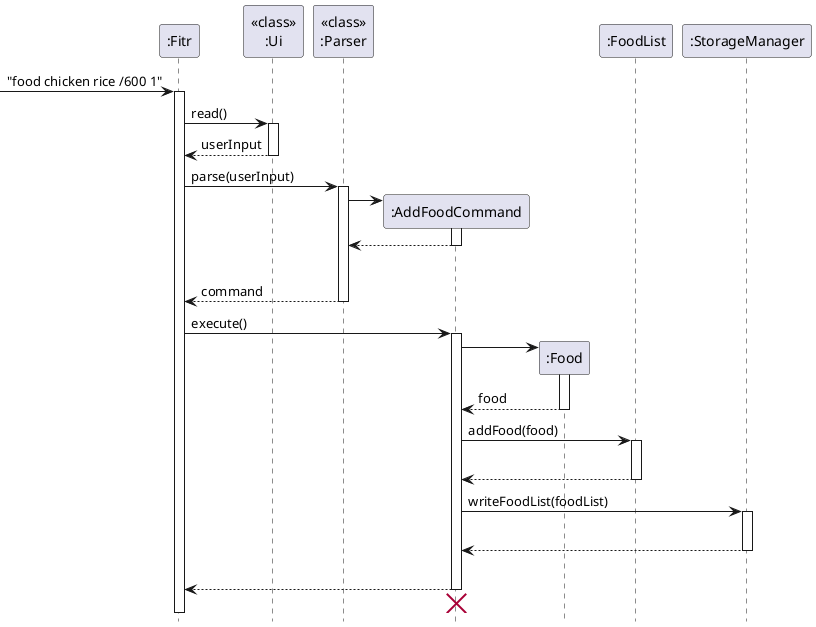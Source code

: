 @startuml
skinparam Shadowing false

participant ":Fitr"
participant "<<class>>\n:Ui"
participant "<<class>>\n:Parser"

-> ":Fitr" ++ : "food chicken rice /600 1"

":Fitr" -> "<<class>>\n:Ui" : read()
activate "<<class>>\n:Ui"
return userInput

":Fitr" -> "<<class>>\n:Parser" : parse(userInput)
activate "<<class>>\n:Parser"
create ":AddFoodCommand"
"<<class>>\n:Parser" -> ":AddFoodCommand"
activate ":AddFoodCommand"
return
|||
return command
deactivate "<<class>>\n:Parser"

participant ":Food"
participant ":FoodList"
participant ":StorageManager"

":Fitr" -> ":AddFoodCommand" : execute()
activate ":AddFoodCommand"

create ":Food"
":AddFoodCommand" -> ":Food"
activate ":Food"
return food

":AddFoodCommand" -> ":FoodList" : addFood(food)
activate ":FoodList"
|||
return

":AddFoodCommand" -> ":StorageManager" : writeFoodList(foodList)
activate ":StorageManager"
|||
return
|||
":AddFoodCommand" --> ":Fitr"
deactivate ":AddFoodCommand"
":AddFoodCommand" -[hidden]-> ":Fitr"
destroy ":AddFoodCommand"

hide footbox
@enduml
